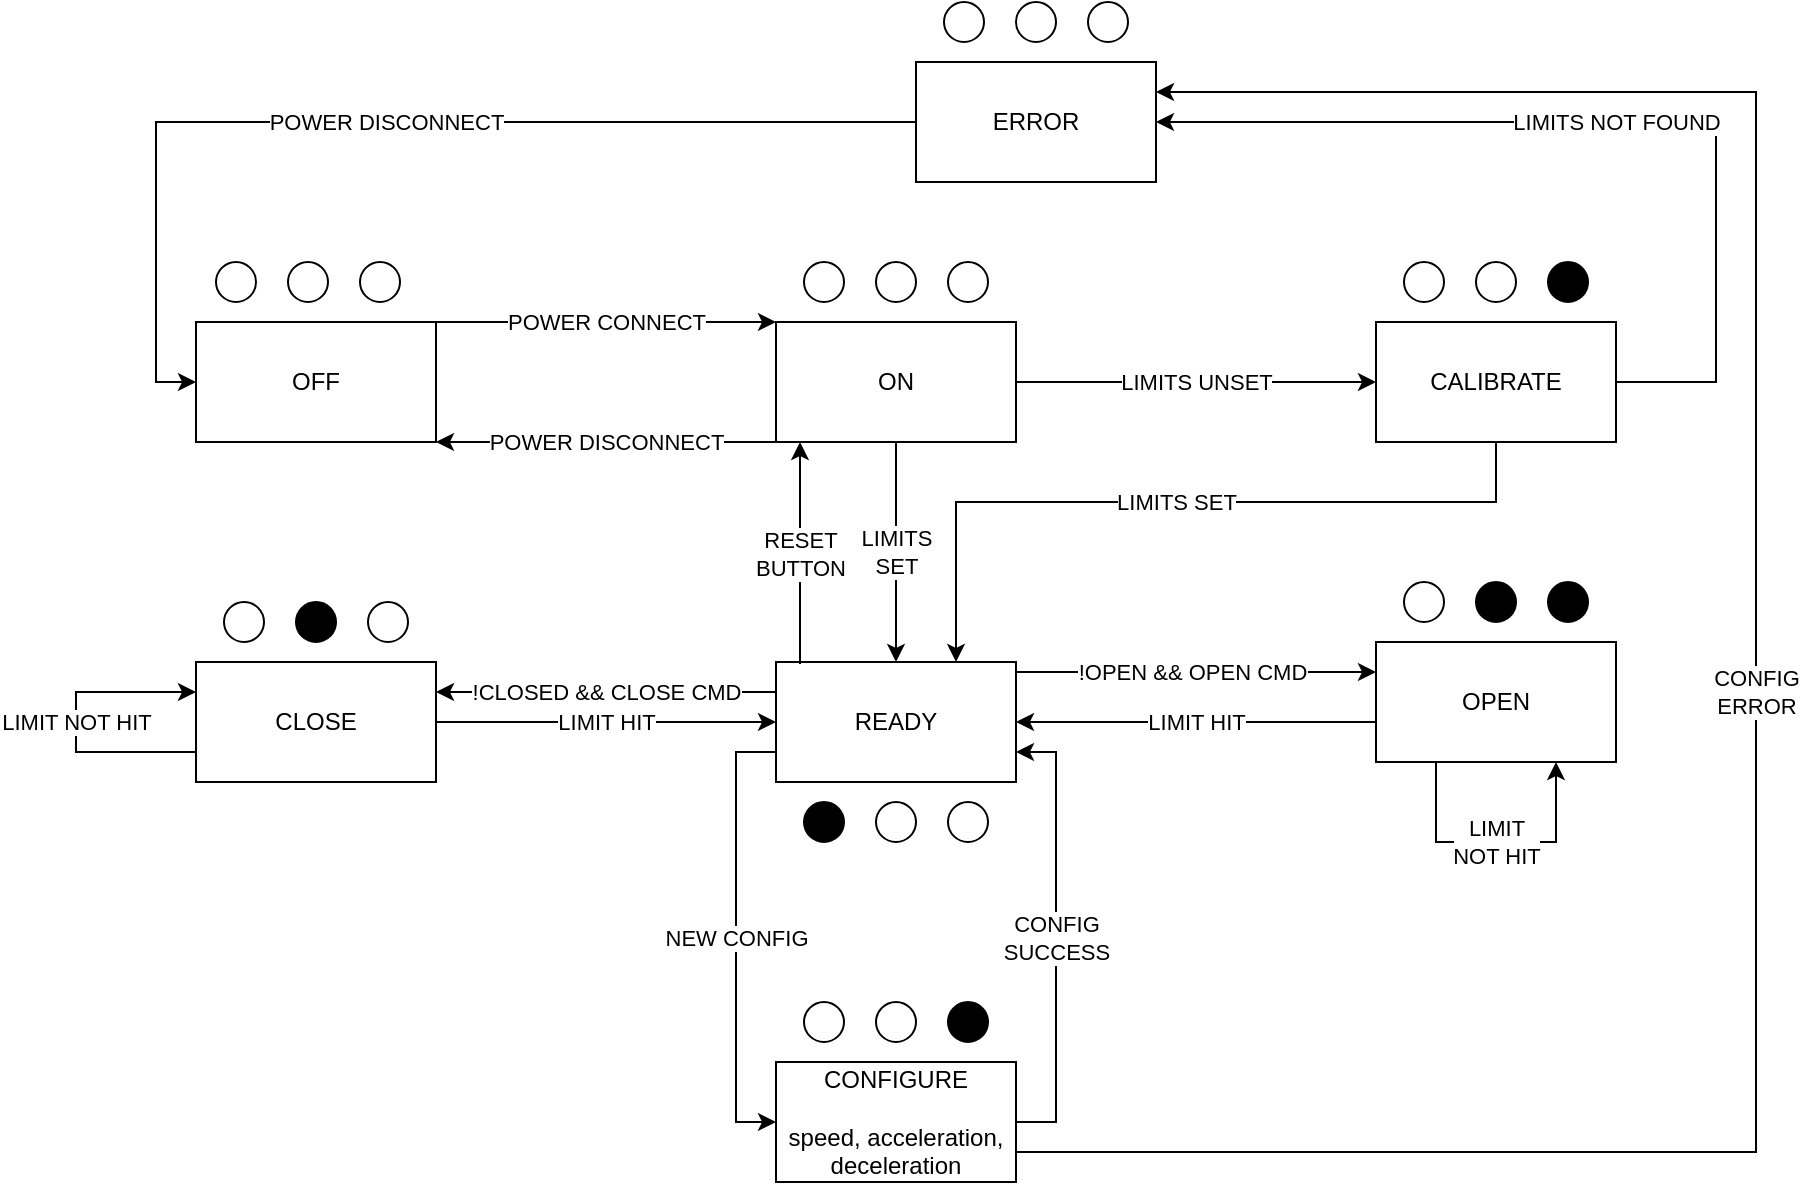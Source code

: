 <mxfile version="26.2.2">
  <diagram name="Page-1" id="FUQ8i1S0Vrw2rS4HWKQ2">
    <mxGraphModel dx="2034" dy="765" grid="1" gridSize="10" guides="1" tooltips="1" connect="1" arrows="1" fold="1" page="1" pageScale="1" pageWidth="850" pageHeight="1100" math="0" shadow="0">
      <root>
        <mxCell id="0" />
        <mxCell id="1" parent="0" />
        <mxCell id="6m3Nq85Ehm2Q4fzWnM5_-9" value="POWER CONNECT" style="edgeStyle=orthogonalEdgeStyle;rounded=0;orthogonalLoop=1;jettySize=auto;html=1;exitX=1;exitY=0;exitDx=0;exitDy=0;entryX=0;entryY=0;entryDx=0;entryDy=0;" edge="1" parent="1" source="6m3Nq85Ehm2Q4fzWnM5_-1" target="6m3Nq85Ehm2Q4fzWnM5_-2">
          <mxGeometry relative="1" as="geometry">
            <Array as="points">
              <mxPoint x="190" y="370" />
              <mxPoint x="190" y="370" />
            </Array>
          </mxGeometry>
        </mxCell>
        <mxCell id="6m3Nq85Ehm2Q4fzWnM5_-1" value="OFF" style="rounded=0;whiteSpace=wrap;html=1;" vertex="1" parent="1">
          <mxGeometry x="-40" y="370" width="120" height="60" as="geometry" />
        </mxCell>
        <mxCell id="6m3Nq85Ehm2Q4fzWnM5_-10" value="POWER DISCONNECT" style="edgeStyle=orthogonalEdgeStyle;rounded=0;orthogonalLoop=1;jettySize=auto;html=1;exitX=0;exitY=1;exitDx=0;exitDy=0;entryX=1;entryY=1;entryDx=0;entryDy=0;" edge="1" parent="1" source="6m3Nq85Ehm2Q4fzWnM5_-2" target="6m3Nq85Ehm2Q4fzWnM5_-1">
          <mxGeometry relative="1" as="geometry">
            <Array as="points">
              <mxPoint x="170" y="430" />
              <mxPoint x="170" y="430" />
            </Array>
          </mxGeometry>
        </mxCell>
        <mxCell id="6m3Nq85Ehm2Q4fzWnM5_-17" value="LIMITS UNSET" style="edgeStyle=orthogonalEdgeStyle;rounded=0;orthogonalLoop=1;jettySize=auto;html=1;entryX=0;entryY=0.5;entryDx=0;entryDy=0;" edge="1" parent="1" source="6m3Nq85Ehm2Q4fzWnM5_-2" target="6m3Nq85Ehm2Q4fzWnM5_-3">
          <mxGeometry relative="1" as="geometry" />
        </mxCell>
        <mxCell id="6m3Nq85Ehm2Q4fzWnM5_-27" value="LIMITS&lt;div&gt;SET&lt;/div&gt;" style="edgeStyle=orthogonalEdgeStyle;rounded=0;orthogonalLoop=1;jettySize=auto;html=1;" edge="1" parent="1" source="6m3Nq85Ehm2Q4fzWnM5_-2" target="6m3Nq85Ehm2Q4fzWnM5_-5">
          <mxGeometry relative="1" as="geometry" />
        </mxCell>
        <mxCell id="6m3Nq85Ehm2Q4fzWnM5_-2" value="ON" style="rounded=0;whiteSpace=wrap;html=1;" vertex="1" parent="1">
          <mxGeometry x="250" y="370" width="120" height="60" as="geometry" />
        </mxCell>
        <mxCell id="6m3Nq85Ehm2Q4fzWnM5_-21" value="LIMITS SET" style="edgeStyle=orthogonalEdgeStyle;rounded=0;orthogonalLoop=1;jettySize=auto;html=1;entryX=0.75;entryY=0;entryDx=0;entryDy=0;" edge="1" parent="1" source="6m3Nq85Ehm2Q4fzWnM5_-3" target="6m3Nq85Ehm2Q4fzWnM5_-5">
          <mxGeometry relative="1" as="geometry">
            <Array as="points">
              <mxPoint x="610" y="460" />
              <mxPoint x="340" y="460" />
            </Array>
          </mxGeometry>
        </mxCell>
        <mxCell id="6m3Nq85Ehm2Q4fzWnM5_-22" value="LIMITS NOT FOUND" style="edgeStyle=orthogonalEdgeStyle;rounded=0;orthogonalLoop=1;jettySize=auto;html=1;entryX=1;entryY=0.5;entryDx=0;entryDy=0;" edge="1" parent="1" source="6m3Nq85Ehm2Q4fzWnM5_-3" target="6m3Nq85Ehm2Q4fzWnM5_-4">
          <mxGeometry relative="1" as="geometry">
            <Array as="points">
              <mxPoint x="720" y="400" />
              <mxPoint x="720" y="270" />
            </Array>
          </mxGeometry>
        </mxCell>
        <mxCell id="6m3Nq85Ehm2Q4fzWnM5_-3" value="CALIBRATE" style="rounded=0;whiteSpace=wrap;html=1;" vertex="1" parent="1">
          <mxGeometry x="550" y="370" width="120" height="60" as="geometry" />
        </mxCell>
        <mxCell id="6m3Nq85Ehm2Q4fzWnM5_-26" value="POWER DISCONNECT" style="edgeStyle=orthogonalEdgeStyle;rounded=0;orthogonalLoop=1;jettySize=auto;html=1;entryX=0;entryY=0.5;entryDx=0;entryDy=0;" edge="1" parent="1" source="6m3Nq85Ehm2Q4fzWnM5_-4" target="6m3Nq85Ehm2Q4fzWnM5_-1">
          <mxGeometry relative="1" as="geometry" />
        </mxCell>
        <mxCell id="6m3Nq85Ehm2Q4fzWnM5_-4" value="ERROR" style="rounded=0;whiteSpace=wrap;html=1;" vertex="1" parent="1">
          <mxGeometry x="320" y="240" width="120" height="60" as="geometry" />
        </mxCell>
        <mxCell id="6m3Nq85Ehm2Q4fzWnM5_-32" value="NEW CONFIG" style="edgeStyle=orthogonalEdgeStyle;rounded=0;orthogonalLoop=1;jettySize=auto;html=1;exitX=0;exitY=0.75;exitDx=0;exitDy=0;entryX=0;entryY=0.5;entryDx=0;entryDy=0;" edge="1" parent="1" source="6m3Nq85Ehm2Q4fzWnM5_-5" target="6m3Nq85Ehm2Q4fzWnM5_-7">
          <mxGeometry relative="1" as="geometry" />
        </mxCell>
        <mxCell id="6m3Nq85Ehm2Q4fzWnM5_-36" value="!CLOSED &amp;amp;&amp;amp; CLOSE CMD" style="edgeStyle=orthogonalEdgeStyle;rounded=0;orthogonalLoop=1;jettySize=auto;html=1;exitX=0;exitY=0.25;exitDx=0;exitDy=0;entryX=1;entryY=0.25;entryDx=0;entryDy=0;" edge="1" parent="1" source="6m3Nq85Ehm2Q4fzWnM5_-5" target="6m3Nq85Ehm2Q4fzWnM5_-8">
          <mxGeometry relative="1" as="geometry" />
        </mxCell>
        <mxCell id="6m3Nq85Ehm2Q4fzWnM5_-45" value="!OPEN &amp;amp;&amp;amp; OPEN CMD" style="edgeStyle=orthogonalEdgeStyle;rounded=0;orthogonalLoop=1;jettySize=auto;html=1;exitX=1;exitY=0;exitDx=0;exitDy=0;entryX=0;entryY=0.25;entryDx=0;entryDy=0;" edge="1" parent="1" source="6m3Nq85Ehm2Q4fzWnM5_-5" target="6m3Nq85Ehm2Q4fzWnM5_-6">
          <mxGeometry relative="1" as="geometry">
            <Array as="points">
              <mxPoint x="370" y="545" />
            </Array>
          </mxGeometry>
        </mxCell>
        <mxCell id="6m3Nq85Ehm2Q4fzWnM5_-5" value="READY" style="rounded=0;whiteSpace=wrap;html=1;" vertex="1" parent="1">
          <mxGeometry x="250" y="540" width="120" height="60" as="geometry" />
        </mxCell>
        <mxCell id="6m3Nq85Ehm2Q4fzWnM5_-49" value="LIMIT HIT" style="edgeStyle=orthogonalEdgeStyle;rounded=0;orthogonalLoop=1;jettySize=auto;html=1;entryX=1;entryY=0.5;entryDx=0;entryDy=0;" edge="1" parent="1" source="6m3Nq85Ehm2Q4fzWnM5_-6" target="6m3Nq85Ehm2Q4fzWnM5_-5">
          <mxGeometry relative="1" as="geometry">
            <Array as="points">
              <mxPoint x="500" y="570" />
              <mxPoint x="500" y="570" />
            </Array>
          </mxGeometry>
        </mxCell>
        <mxCell id="6m3Nq85Ehm2Q4fzWnM5_-6" value="OPEN" style="rounded=0;whiteSpace=wrap;html=1;" vertex="1" parent="1">
          <mxGeometry x="550" y="530" width="120" height="60" as="geometry" />
        </mxCell>
        <mxCell id="6m3Nq85Ehm2Q4fzWnM5_-33" value="CONFIG&lt;div&gt;SUCCESS&lt;/div&gt;" style="edgeStyle=orthogonalEdgeStyle;rounded=0;orthogonalLoop=1;jettySize=auto;html=1;entryX=1;entryY=0.75;entryDx=0;entryDy=0;exitX=1;exitY=0.5;exitDx=0;exitDy=0;" edge="1" parent="1" source="6m3Nq85Ehm2Q4fzWnM5_-7" target="6m3Nq85Ehm2Q4fzWnM5_-5">
          <mxGeometry relative="1" as="geometry" />
        </mxCell>
        <mxCell id="6m3Nq85Ehm2Q4fzWnM5_-34" value="CONFIG&lt;div&gt;ERROR&lt;/div&gt;" style="edgeStyle=orthogonalEdgeStyle;rounded=0;orthogonalLoop=1;jettySize=auto;html=1;exitX=1;exitY=0.75;exitDx=0;exitDy=0;entryX=1;entryY=0.25;entryDx=0;entryDy=0;" edge="1" parent="1" source="6m3Nq85Ehm2Q4fzWnM5_-7" target="6m3Nq85Ehm2Q4fzWnM5_-4">
          <mxGeometry relative="1" as="geometry">
            <mxPoint x="750" y="300" as="targetPoint" />
            <Array as="points">
              <mxPoint x="740" y="785" />
              <mxPoint x="740" y="255" />
            </Array>
          </mxGeometry>
        </mxCell>
        <mxCell id="6m3Nq85Ehm2Q4fzWnM5_-7" value="CONFIGURE&lt;div&gt;&lt;br&gt;&lt;/div&gt;&lt;div&gt;speed, acceleration, deceleration&lt;/div&gt;" style="rounded=0;whiteSpace=wrap;html=1;" vertex="1" parent="1">
          <mxGeometry x="250" y="740" width="120" height="60" as="geometry" />
        </mxCell>
        <mxCell id="6m3Nq85Ehm2Q4fzWnM5_-37" value="LIMIT HIT" style="edgeStyle=orthogonalEdgeStyle;rounded=0;orthogonalLoop=1;jettySize=auto;html=1;entryX=0;entryY=0.5;entryDx=0;entryDy=0;" edge="1" parent="1" source="6m3Nq85Ehm2Q4fzWnM5_-8" target="6m3Nq85Ehm2Q4fzWnM5_-5">
          <mxGeometry relative="1" as="geometry" />
        </mxCell>
        <mxCell id="6m3Nq85Ehm2Q4fzWnM5_-8" value="CLOSE" style="rounded=0;whiteSpace=wrap;html=1;" vertex="1" parent="1">
          <mxGeometry x="-40" y="540" width="120" height="60" as="geometry" />
        </mxCell>
        <mxCell id="6m3Nq85Ehm2Q4fzWnM5_-11" value="" style="ellipse;whiteSpace=wrap;html=1;aspect=fixed;" vertex="1" parent="1">
          <mxGeometry x="-30" y="340" width="20" height="20" as="geometry" />
        </mxCell>
        <mxCell id="6m3Nq85Ehm2Q4fzWnM5_-12" value="" style="ellipse;whiteSpace=wrap;html=1;aspect=fixed;" vertex="1" parent="1">
          <mxGeometry x="6" y="340" width="20" height="20" as="geometry" />
        </mxCell>
        <mxCell id="6m3Nq85Ehm2Q4fzWnM5_-13" value="" style="ellipse;whiteSpace=wrap;html=1;aspect=fixed;" vertex="1" parent="1">
          <mxGeometry x="42" y="340" width="20" height="20" as="geometry" />
        </mxCell>
        <mxCell id="6m3Nq85Ehm2Q4fzWnM5_-14" value="" style="ellipse;whiteSpace=wrap;html=1;aspect=fixed;" vertex="1" parent="1">
          <mxGeometry x="264" y="340" width="20" height="20" as="geometry" />
        </mxCell>
        <mxCell id="6m3Nq85Ehm2Q4fzWnM5_-15" value="" style="ellipse;whiteSpace=wrap;html=1;aspect=fixed;" vertex="1" parent="1">
          <mxGeometry x="300" y="340" width="20" height="20" as="geometry" />
        </mxCell>
        <mxCell id="6m3Nq85Ehm2Q4fzWnM5_-16" value="" style="ellipse;whiteSpace=wrap;html=1;aspect=fixed;fillColor=#FFFFFF;strokeColor=default;" vertex="1" parent="1">
          <mxGeometry x="336" y="340" width="20" height="20" as="geometry" />
        </mxCell>
        <mxCell id="6m3Nq85Ehm2Q4fzWnM5_-18" value="" style="ellipse;whiteSpace=wrap;html=1;aspect=fixed;" vertex="1" parent="1">
          <mxGeometry x="564" y="340" width="20" height="20" as="geometry" />
        </mxCell>
        <mxCell id="6m3Nq85Ehm2Q4fzWnM5_-19" value="" style="ellipse;whiteSpace=wrap;html=1;aspect=fixed;fillColor=#FFFFFF;" vertex="1" parent="1">
          <mxGeometry x="600" y="340" width="20" height="20" as="geometry" />
        </mxCell>
        <mxCell id="6m3Nq85Ehm2Q4fzWnM5_-20" value="" style="ellipse;whiteSpace=wrap;html=1;aspect=fixed;fillColor=#000000;strokeColor=default;" vertex="1" parent="1">
          <mxGeometry x="636" y="340" width="20" height="20" as="geometry" />
        </mxCell>
        <mxCell id="6m3Nq85Ehm2Q4fzWnM5_-23" value="" style="ellipse;whiteSpace=wrap;html=1;aspect=fixed;fillColor=#FFFFFF;" vertex="1" parent="1">
          <mxGeometry x="334" y="210" width="20" height="20" as="geometry" />
        </mxCell>
        <mxCell id="6m3Nq85Ehm2Q4fzWnM5_-24" value="" style="ellipse;whiteSpace=wrap;html=1;aspect=fixed;fillColor=#FFFFFF;" vertex="1" parent="1">
          <mxGeometry x="370" y="210" width="20" height="20" as="geometry" />
        </mxCell>
        <mxCell id="6m3Nq85Ehm2Q4fzWnM5_-25" value="" style="ellipse;whiteSpace=wrap;html=1;aspect=fixed;fillColor=#FFFFFF;strokeColor=default;" vertex="1" parent="1">
          <mxGeometry x="406" y="210" width="20" height="20" as="geometry" />
        </mxCell>
        <mxCell id="6m3Nq85Ehm2Q4fzWnM5_-28" value="RESET&lt;div&gt;BUTTON&lt;/div&gt;" style="edgeStyle=orthogonalEdgeStyle;rounded=0;orthogonalLoop=1;jettySize=auto;html=1;exitX=0.1;exitY=0.017;exitDx=0;exitDy=0;entryX=0.1;entryY=1;entryDx=0;entryDy=0;entryPerimeter=0;exitPerimeter=0;" edge="1" parent="1" source="6m3Nq85Ehm2Q4fzWnM5_-5" target="6m3Nq85Ehm2Q4fzWnM5_-2">
          <mxGeometry relative="1" as="geometry" />
        </mxCell>
        <mxCell id="6m3Nq85Ehm2Q4fzWnM5_-29" value="" style="ellipse;whiteSpace=wrap;html=1;aspect=fixed;fillColor=#000000;" vertex="1" parent="1">
          <mxGeometry x="264" y="610" width="20" height="20" as="geometry" />
        </mxCell>
        <mxCell id="6m3Nq85Ehm2Q4fzWnM5_-30" value="" style="ellipse;whiteSpace=wrap;html=1;aspect=fixed;fillColor=#FFFFFF;" vertex="1" parent="1">
          <mxGeometry x="300" y="610" width="20" height="20" as="geometry" />
        </mxCell>
        <mxCell id="6m3Nq85Ehm2Q4fzWnM5_-31" value="" style="ellipse;whiteSpace=wrap;html=1;aspect=fixed;fillColor=#FFFFFF;strokeColor=default;" vertex="1" parent="1">
          <mxGeometry x="336" y="610" width="20" height="20" as="geometry" />
        </mxCell>
        <mxCell id="6m3Nq85Ehm2Q4fzWnM5_-38" value="LIMIT NOT HIT" style="edgeStyle=orthogonalEdgeStyle;rounded=0;orthogonalLoop=1;jettySize=auto;html=1;entryX=0;entryY=0.25;entryDx=0;entryDy=0;exitX=0;exitY=0.75;exitDx=0;exitDy=0;" edge="1" parent="1" source="6m3Nq85Ehm2Q4fzWnM5_-8" target="6m3Nq85Ehm2Q4fzWnM5_-8">
          <mxGeometry relative="1" as="geometry">
            <Array as="points">
              <mxPoint x="-100" y="585" />
              <mxPoint x="-100" y="555" />
            </Array>
          </mxGeometry>
        </mxCell>
        <mxCell id="6m3Nq85Ehm2Q4fzWnM5_-39" value="" style="ellipse;whiteSpace=wrap;html=1;aspect=fixed;fillColor=#FFFFFF;" vertex="1" parent="1">
          <mxGeometry x="-26" y="510" width="20" height="20" as="geometry" />
        </mxCell>
        <mxCell id="6m3Nq85Ehm2Q4fzWnM5_-40" value="" style="ellipse;whiteSpace=wrap;html=1;aspect=fixed;fillColor=#000000;" vertex="1" parent="1">
          <mxGeometry x="10" y="510" width="20" height="20" as="geometry" />
        </mxCell>
        <mxCell id="6m3Nq85Ehm2Q4fzWnM5_-41" value="" style="ellipse;whiteSpace=wrap;html=1;aspect=fixed;fillColor=#FFFFFF;strokeColor=default;" vertex="1" parent="1">
          <mxGeometry x="46" y="510" width="20" height="20" as="geometry" />
        </mxCell>
        <mxCell id="6m3Nq85Ehm2Q4fzWnM5_-42" value="" style="ellipse;whiteSpace=wrap;html=1;aspect=fixed;fillColor=#FFFFFF;" vertex="1" parent="1">
          <mxGeometry x="564" y="500" width="20" height="20" as="geometry" />
        </mxCell>
        <mxCell id="6m3Nq85Ehm2Q4fzWnM5_-43" value="" style="ellipse;whiteSpace=wrap;html=1;aspect=fixed;fillColor=#000000;" vertex="1" parent="1">
          <mxGeometry x="600" y="500" width="20" height="20" as="geometry" />
        </mxCell>
        <mxCell id="6m3Nq85Ehm2Q4fzWnM5_-44" value="" style="ellipse;whiteSpace=wrap;html=1;aspect=fixed;fillColor=#000000;strokeColor=default;" vertex="1" parent="1">
          <mxGeometry x="636" y="500" width="20" height="20" as="geometry" />
        </mxCell>
        <mxCell id="6m3Nq85Ehm2Q4fzWnM5_-46" value="LIMIT&lt;div&gt;NOT HIT&lt;/div&gt;" style="edgeStyle=orthogonalEdgeStyle;rounded=0;orthogonalLoop=1;jettySize=auto;html=1;exitX=0.25;exitY=1;exitDx=0;exitDy=0;entryX=0.75;entryY=1;entryDx=0;entryDy=0;" edge="1" parent="1" source="6m3Nq85Ehm2Q4fzWnM5_-6" target="6m3Nq85Ehm2Q4fzWnM5_-6">
          <mxGeometry relative="1" as="geometry">
            <Array as="points">
              <mxPoint x="580" y="630" />
              <mxPoint x="640" y="630" />
            </Array>
          </mxGeometry>
        </mxCell>
        <mxCell id="6m3Nq85Ehm2Q4fzWnM5_-50" value="" style="ellipse;whiteSpace=wrap;html=1;aspect=fixed;fillColor=#FFFFFF;" vertex="1" parent="1">
          <mxGeometry x="264" y="710" width="20" height="20" as="geometry" />
        </mxCell>
        <mxCell id="6m3Nq85Ehm2Q4fzWnM5_-51" value="" style="ellipse;whiteSpace=wrap;html=1;aspect=fixed;fillColor=#FFFFFF;" vertex="1" parent="1">
          <mxGeometry x="300" y="710" width="20" height="20" as="geometry" />
        </mxCell>
        <mxCell id="6m3Nq85Ehm2Q4fzWnM5_-52" value="" style="ellipse;whiteSpace=wrap;html=1;aspect=fixed;fillColor=#000000;strokeColor=default;" vertex="1" parent="1">
          <mxGeometry x="336" y="710" width="20" height="20" as="geometry" />
        </mxCell>
      </root>
    </mxGraphModel>
  </diagram>
</mxfile>
